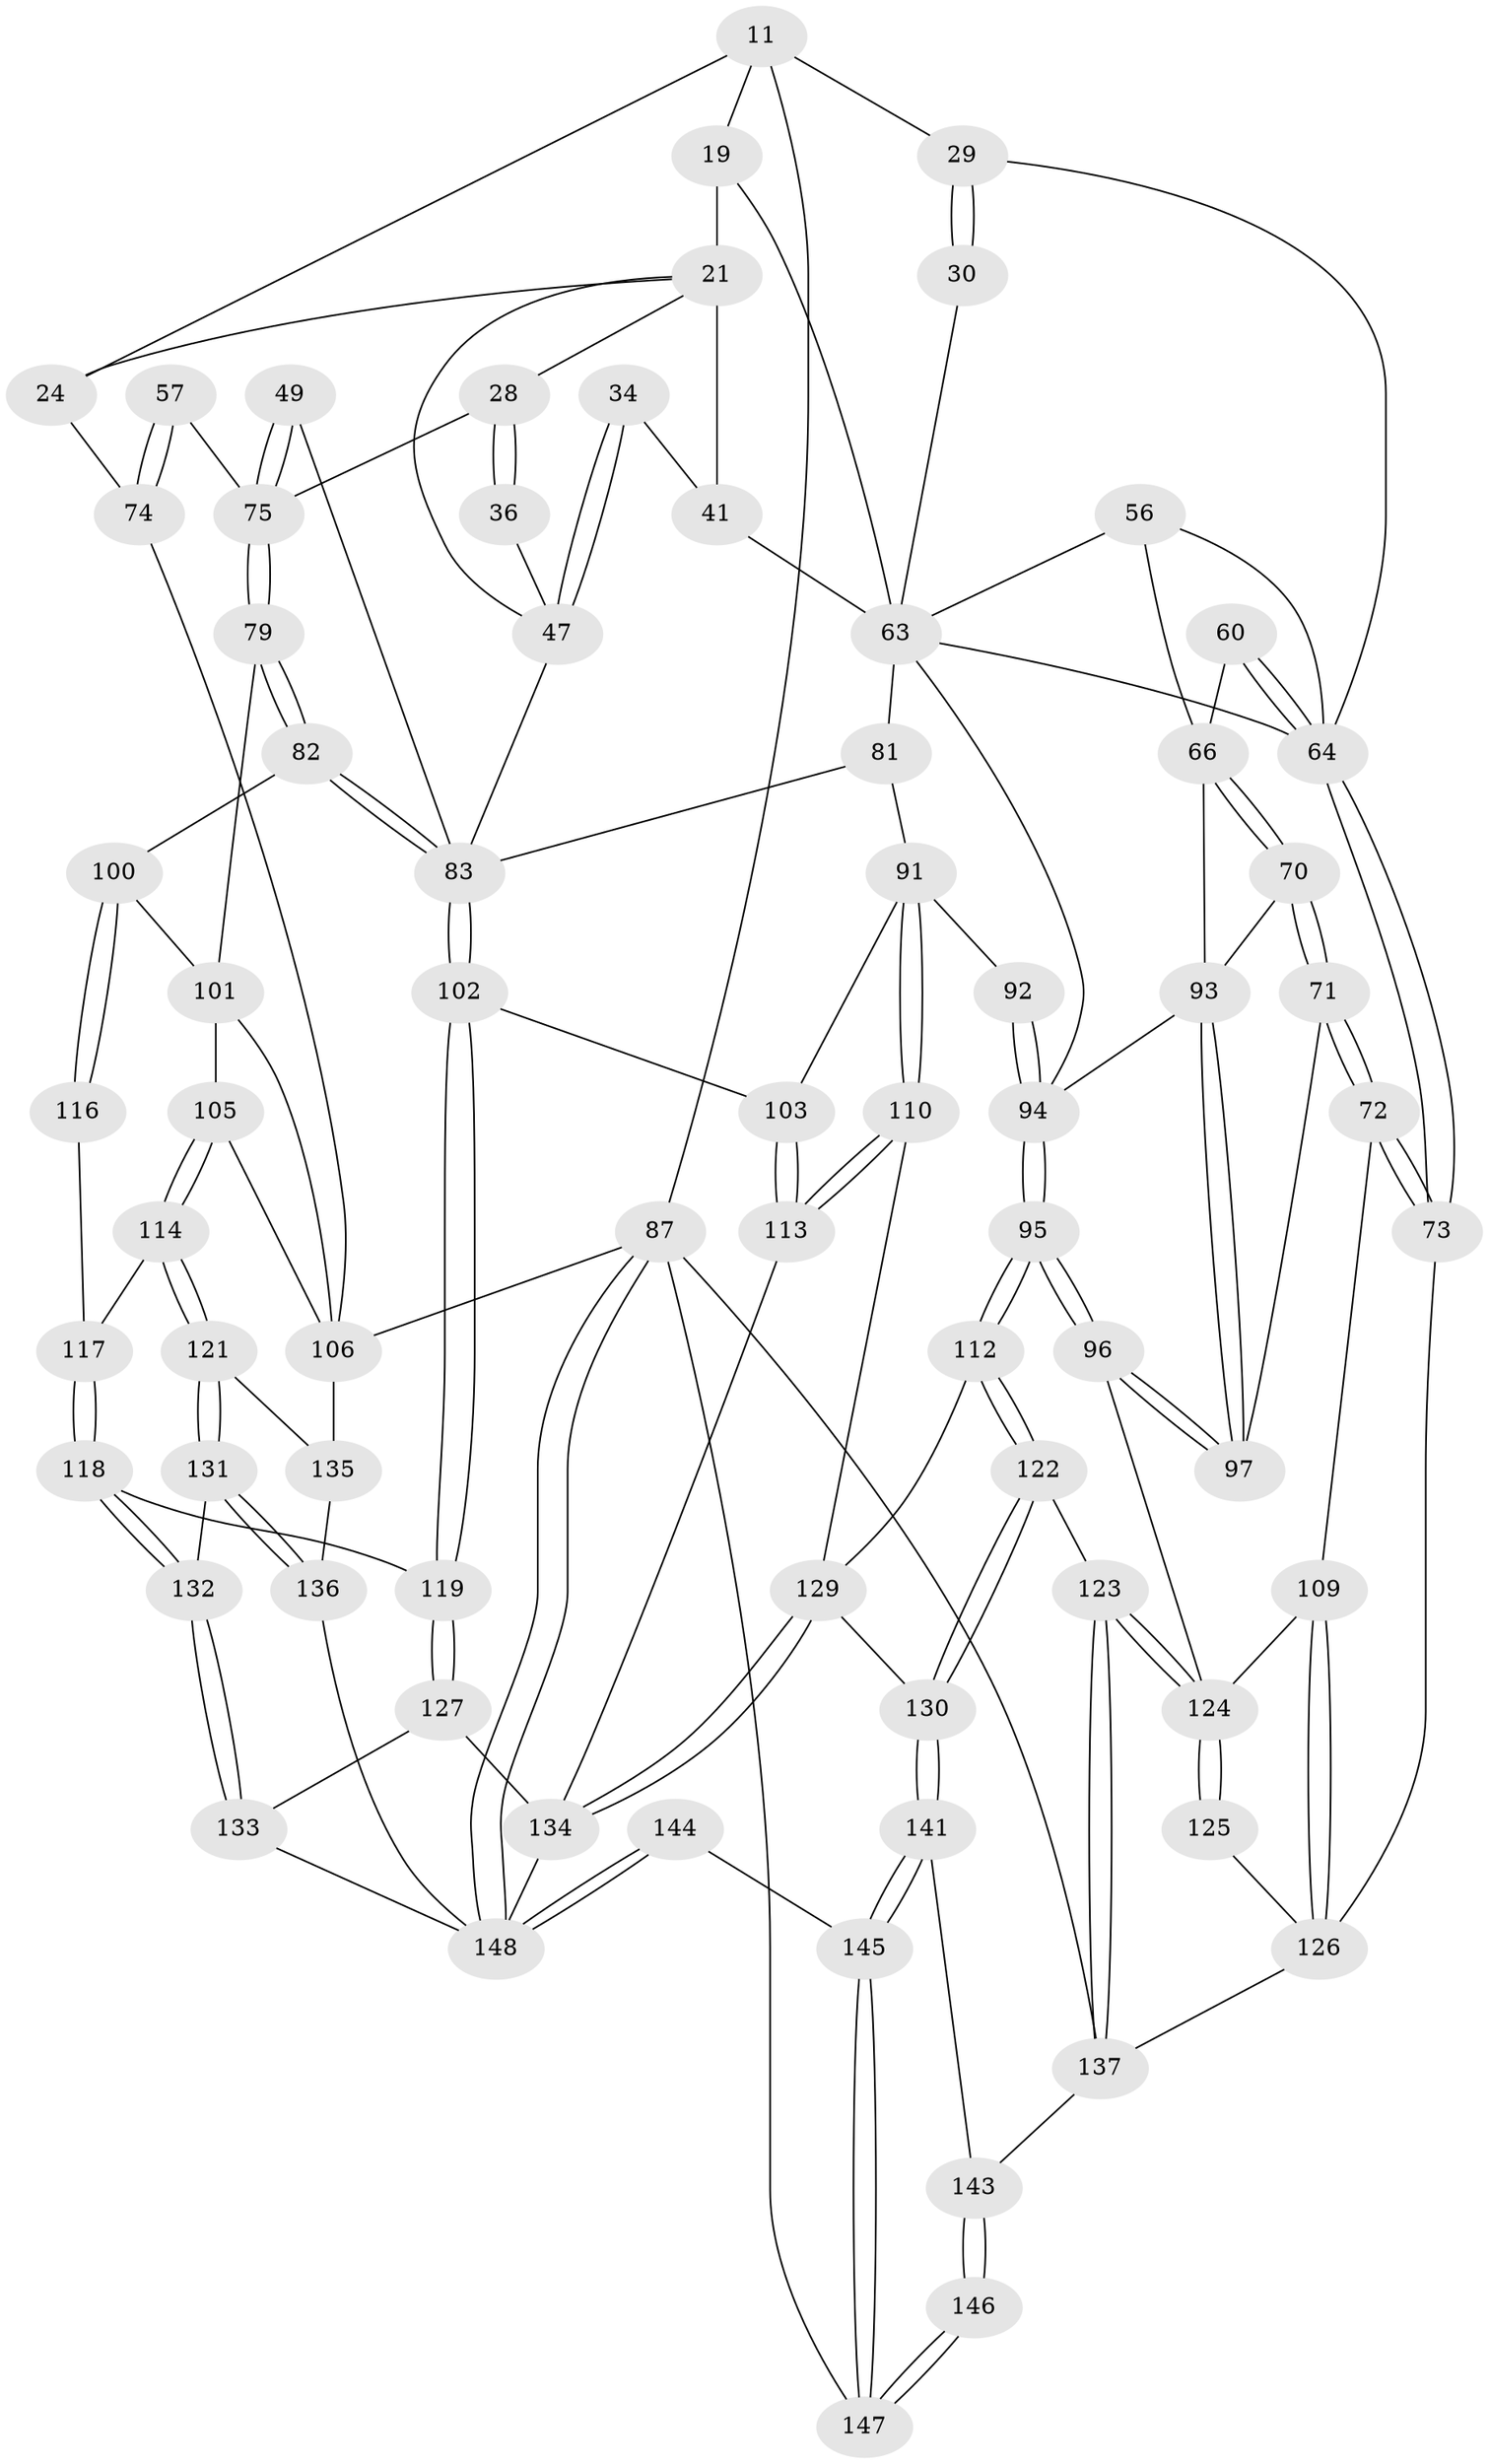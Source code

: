 // original degree distribution, {3: 0.02027027027027027, 5: 0.5472972972972973, 6: 0.21621621621621623, 4: 0.21621621621621623}
// Generated by graph-tools (version 1.1) at 2025/01/03/09/25 05:01:33]
// undirected, 74 vertices, 168 edges
graph export_dot {
graph [start="1"]
  node [color=gray90,style=filled];
  11 [pos="+0.1572876881846623+0.13727066343290295",super="+8"];
  19 [pos="+0.3080496558347794+0.1562194733913274",super="+13+14"];
  21 [pos="+0.7233296169504809+0.08101358170715242",super="+15+16+20+17+18"];
  24 [pos="+1+0"];
  28 [pos="+0.9309730919479104+0.2528472933296555",super="+23+22"];
  29 [pos="+0+0",super="+9+12"];
  30 [pos="+0.05187074670198863+0.12861940334462257"];
  34 [pos="+0.58246059043061+0.2639210108771746"];
  36 [pos="+0.778665421832647+0.21911224204823043"];
  41 [pos="+0.423231395438834+0.2199363969708504",super="+40"];
  47 [pos="+0.7193142488169382+0.3319560390341195",super="+37+33"];
  49 [pos="+0.7485939030247579+0.4002153221637837"];
  56 [pos="+0.11029237847177607+0.3983468092676845",super="+55+52"];
  57 [pos="+0.93088771224463+0.4457138976998257",super="+26"];
  60 [pos="+0+0.4433615173517348"];
  63 [pos="+0.36492295174060724+0.4226548503099907",super="+62+54+39"];
  64 [pos="+0+0.4979854765749754",super="+45+53"];
  66 [pos="+0.09865709823907223+0.5199975796192526",super="+65+59"];
  70 [pos="+0.07241435794431268+0.5609746605430868"];
  71 [pos="+0.05466937766012689+0.5842327487973795"];
  72 [pos="+0+0.599393564575225"];
  73 [pos="+0+0.588039831476964"];
  74 [pos="+1+0.4950615967877192",super="+25"];
  75 [pos="+0.8572015677069446+0.5081856554546459",super="+58+48+27"];
  79 [pos="+0.8576535656873587+0.5188803162170972",super="+78"];
  81 [pos="+0.5373427467317403+0.5058936865998249",super="+61"];
  82 [pos="+0.7371615059565452+0.6260261134445811"];
  83 [pos="+0.6928331718667191+0.628005785224453",super="+80+51"];
  87 [pos="+1+1",super="+86"];
  91 [pos="+0.39614770181875564+0.6393453851015675",super="+90"];
  92 [pos="+0.3828699182051276+0.6211721908581928"];
  93 [pos="+0.17045532766044535+0.5800469013863429",super="+69"];
  94 [pos="+0.23091851110361272+0.6711886883159442",super="+68+67"];
  95 [pos="+0.22339469212174634+0.6878666051759094"];
  96 [pos="+0.1306376822499102+0.674285495481518"];
  97 [pos="+0.11877666644004566+0.6497956376418432"];
  100 [pos="+0.7900979077582966+0.6623137428613523"];
  101 [pos="+0.9248798435064286+0.6505636392838491",super="+77+99"];
  102 [pos="+0.6734580135575516+0.6603299074550484"];
  103 [pos="+0.5617631056436838+0.6964744891274848"];
  105 [pos="+0.8466707078439287+0.6841091162570586",super="+104"];
  106 [pos="+0.9823964466696951+0.7437406982587684",super="+89"];
  109 [pos="+0.05026178731008197+0.7171296905393666"];
  110 [pos="+0.39709689333650366+0.7390344656152169"];
  112 [pos="+0.24332104087773862+0.7251573982163023"];
  113 [pos="+0.4693397837114659+0.8291683798221254"];
  114 [pos="+0.8830089355416335+0.7966616896704278"];
  116 [pos="+0.7903767447555915+0.6947799214408233"];
  117 [pos="+0.7740370922680883+0.7754218161182054",super="+115"];
  118 [pos="+0.736021237681853+0.7842903265409509"];
  119 [pos="+0.6957902934194392+0.7596188705893977"];
  121 [pos="+0.8907419447757847+0.8039016802553215"];
  122 [pos="+0.17931949220528284+0.8543373090995039"];
  123 [pos="+0.15728850364116934+0.8611106864662168"];
  124 [pos="+0.13940695825591826+0.8336668478946871",super="+107+108"];
  125 [pos="+0.06788274561258754+0.7818813509192624"];
  126 [pos="+0+0.8201551777787607",super="+84"];
  127 [pos="+0.6226935571743957+0.8416706567795432"];
  129 [pos="+0.3048056322155705+0.8952771503224697",super="+111"];
  130 [pos="+0.2921998563638631+0.8981302294538118"];
  131 [pos="+0.8027176322593488+0.8855417114232003"];
  132 [pos="+0.7521234013829987+0.8629161789794707"];
  133 [pos="+0.6785380823123246+0.9015527395506843"];
  134 [pos="+0.4499003067689277+0.8908994252644539",super="+128"];
  135 [pos="+0.9508985064440021+0.9108970421832113",super="+120"];
  136 [pos="+0.8113198182707458+0.9574821701327225"];
  137 [pos="+0.12919566331124463+0.8949907624559716",super="+85"];
  141 [pos="+0.2778560781250961+0.9377874333820799"];
  143 [pos="+0.1397972234060167+0.9085913785509381",super="+142"];
  144 [pos="+0.4814292940230543+1"];
  145 [pos="+0.41624482521727024+1"];
  146 [pos="+0.22474918979825356+1"];
  147 [pos="+0.2234883885782863+1"];
  148 [pos="+0.7656248016694966+1",super="+138+139+140"];
  11 -- 29 [weight=2];
  11 -- 19 [weight=3];
  11 -- 87 [weight=2];
  11 -- 24;
  19 -- 21 [weight=2];
  19 -- 63 [weight=2];
  21 -- 24;
  21 -- 41 [weight=2];
  21 -- 47;
  21 -- 28;
  24 -- 74;
  28 -- 36 [weight=2];
  28 -- 36;
  28 -- 75;
  29 -- 30 [weight=2];
  29 -- 30;
  29 -- 64;
  30 -- 63;
  34 -- 47 [weight=2];
  34 -- 47;
  34 -- 41;
  36 -- 47;
  41 -- 63 [weight=2];
  47 -- 83;
  49 -- 75 [weight=2];
  49 -- 75;
  49 -- 83;
  56 -- 63 [weight=2];
  56 -- 64 [weight=2];
  56 -- 66 [weight=2];
  57 -- 74 [weight=2];
  57 -- 74;
  57 -- 75 [weight=2];
  60 -- 64 [weight=2];
  60 -- 64;
  60 -- 66;
  63 -- 94;
  63 -- 64;
  63 -- 81;
  64 -- 73;
  64 -- 73;
  66 -- 70;
  66 -- 70;
  66 -- 93;
  70 -- 71;
  70 -- 71;
  70 -- 93;
  71 -- 72;
  71 -- 72;
  71 -- 97;
  72 -- 73;
  72 -- 73;
  72 -- 109;
  73 -- 126;
  74 -- 106;
  75 -- 79;
  75 -- 79;
  79 -- 82;
  79 -- 82;
  79 -- 101 [weight=2];
  81 -- 91;
  81 -- 83 [weight=2];
  82 -- 83;
  82 -- 83;
  82 -- 100;
  83 -- 102;
  83 -- 102;
  87 -- 148;
  87 -- 148;
  87 -- 147;
  87 -- 137;
  87 -- 106;
  91 -- 92;
  91 -- 110;
  91 -- 110;
  91 -- 103;
  92 -- 94 [weight=2];
  92 -- 94;
  93 -- 97;
  93 -- 97;
  93 -- 94;
  94 -- 95;
  94 -- 95;
  95 -- 96;
  95 -- 96;
  95 -- 112;
  95 -- 112;
  96 -- 97;
  96 -- 97;
  96 -- 124;
  100 -- 116;
  100 -- 116;
  100 -- 101;
  101 -- 105 [weight=2];
  101 -- 106;
  102 -- 103;
  102 -- 119;
  102 -- 119;
  103 -- 113;
  103 -- 113;
  105 -- 114;
  105 -- 114;
  105 -- 106;
  106 -- 135 [weight=2];
  109 -- 126;
  109 -- 126;
  109 -- 124;
  110 -- 113;
  110 -- 113;
  110 -- 129;
  112 -- 122;
  112 -- 122;
  112 -- 129;
  113 -- 134;
  114 -- 121;
  114 -- 121;
  114 -- 117;
  116 -- 117 [weight=2];
  117 -- 118;
  117 -- 118;
  118 -- 119;
  118 -- 132;
  118 -- 132;
  119 -- 127;
  119 -- 127;
  121 -- 131;
  121 -- 131;
  121 -- 135;
  122 -- 123;
  122 -- 130;
  122 -- 130;
  123 -- 124;
  123 -- 124;
  123 -- 137;
  123 -- 137;
  124 -- 125 [weight=2];
  124 -- 125;
  125 -- 126;
  126 -- 137;
  127 -- 133;
  127 -- 134;
  129 -- 130;
  129 -- 134;
  129 -- 134;
  130 -- 141;
  130 -- 141;
  131 -- 132;
  131 -- 136;
  131 -- 136;
  132 -- 133;
  132 -- 133;
  133 -- 148;
  134 -- 148;
  135 -- 136;
  136 -- 148;
  137 -- 143;
  141 -- 145;
  141 -- 145;
  141 -- 143;
  143 -- 146 [weight=2];
  143 -- 146;
  144 -- 145;
  144 -- 148 [weight=2];
  144 -- 148;
  145 -- 147;
  145 -- 147;
  146 -- 147;
  146 -- 147;
}
